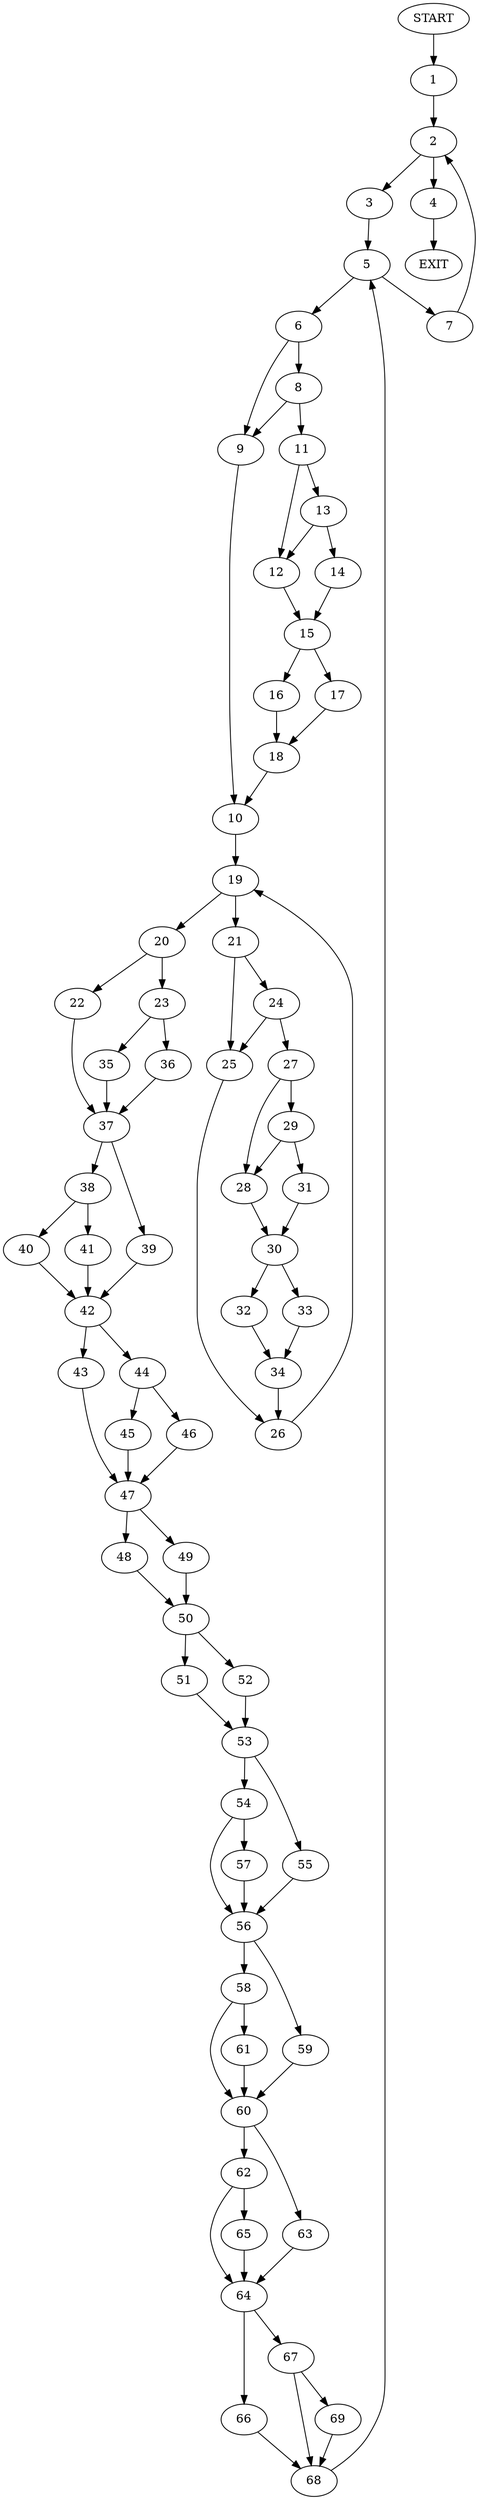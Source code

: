 digraph {
0 [label="START"]
70 [label="EXIT"]
0 -> 1
1 -> 2
2 -> 3
2 -> 4
3 -> 5
4 -> 70
5 -> 6
5 -> 7
7 -> 2
6 -> 8
6 -> 9
9 -> 10
8 -> 9
8 -> 11
11 -> 12
11 -> 13
13 -> 12
13 -> 14
12 -> 15
14 -> 15
15 -> 16
15 -> 17
16 -> 18
17 -> 18
18 -> 10
10 -> 19
19 -> 20
19 -> 21
20 -> 22
20 -> 23
21 -> 24
21 -> 25
25 -> 26
24 -> 27
24 -> 25
27 -> 28
27 -> 29
28 -> 30
29 -> 28
29 -> 31
31 -> 30
30 -> 32
30 -> 33
32 -> 34
33 -> 34
34 -> 26
26 -> 19
23 -> 35
23 -> 36
22 -> 37
37 -> 38
37 -> 39
35 -> 37
36 -> 37
38 -> 40
38 -> 41
39 -> 42
42 -> 43
42 -> 44
40 -> 42
41 -> 42
44 -> 45
44 -> 46
43 -> 47
47 -> 48
47 -> 49
46 -> 47
45 -> 47
49 -> 50
48 -> 50
50 -> 51
50 -> 52
52 -> 53
51 -> 53
53 -> 54
53 -> 55
55 -> 56
54 -> 56
54 -> 57
56 -> 58
56 -> 59
57 -> 56
59 -> 60
58 -> 60
58 -> 61
60 -> 62
60 -> 63
61 -> 60
63 -> 64
62 -> 64
62 -> 65
64 -> 66
64 -> 67
65 -> 64
66 -> 68
67 -> 69
67 -> 68
68 -> 5
69 -> 68
}
